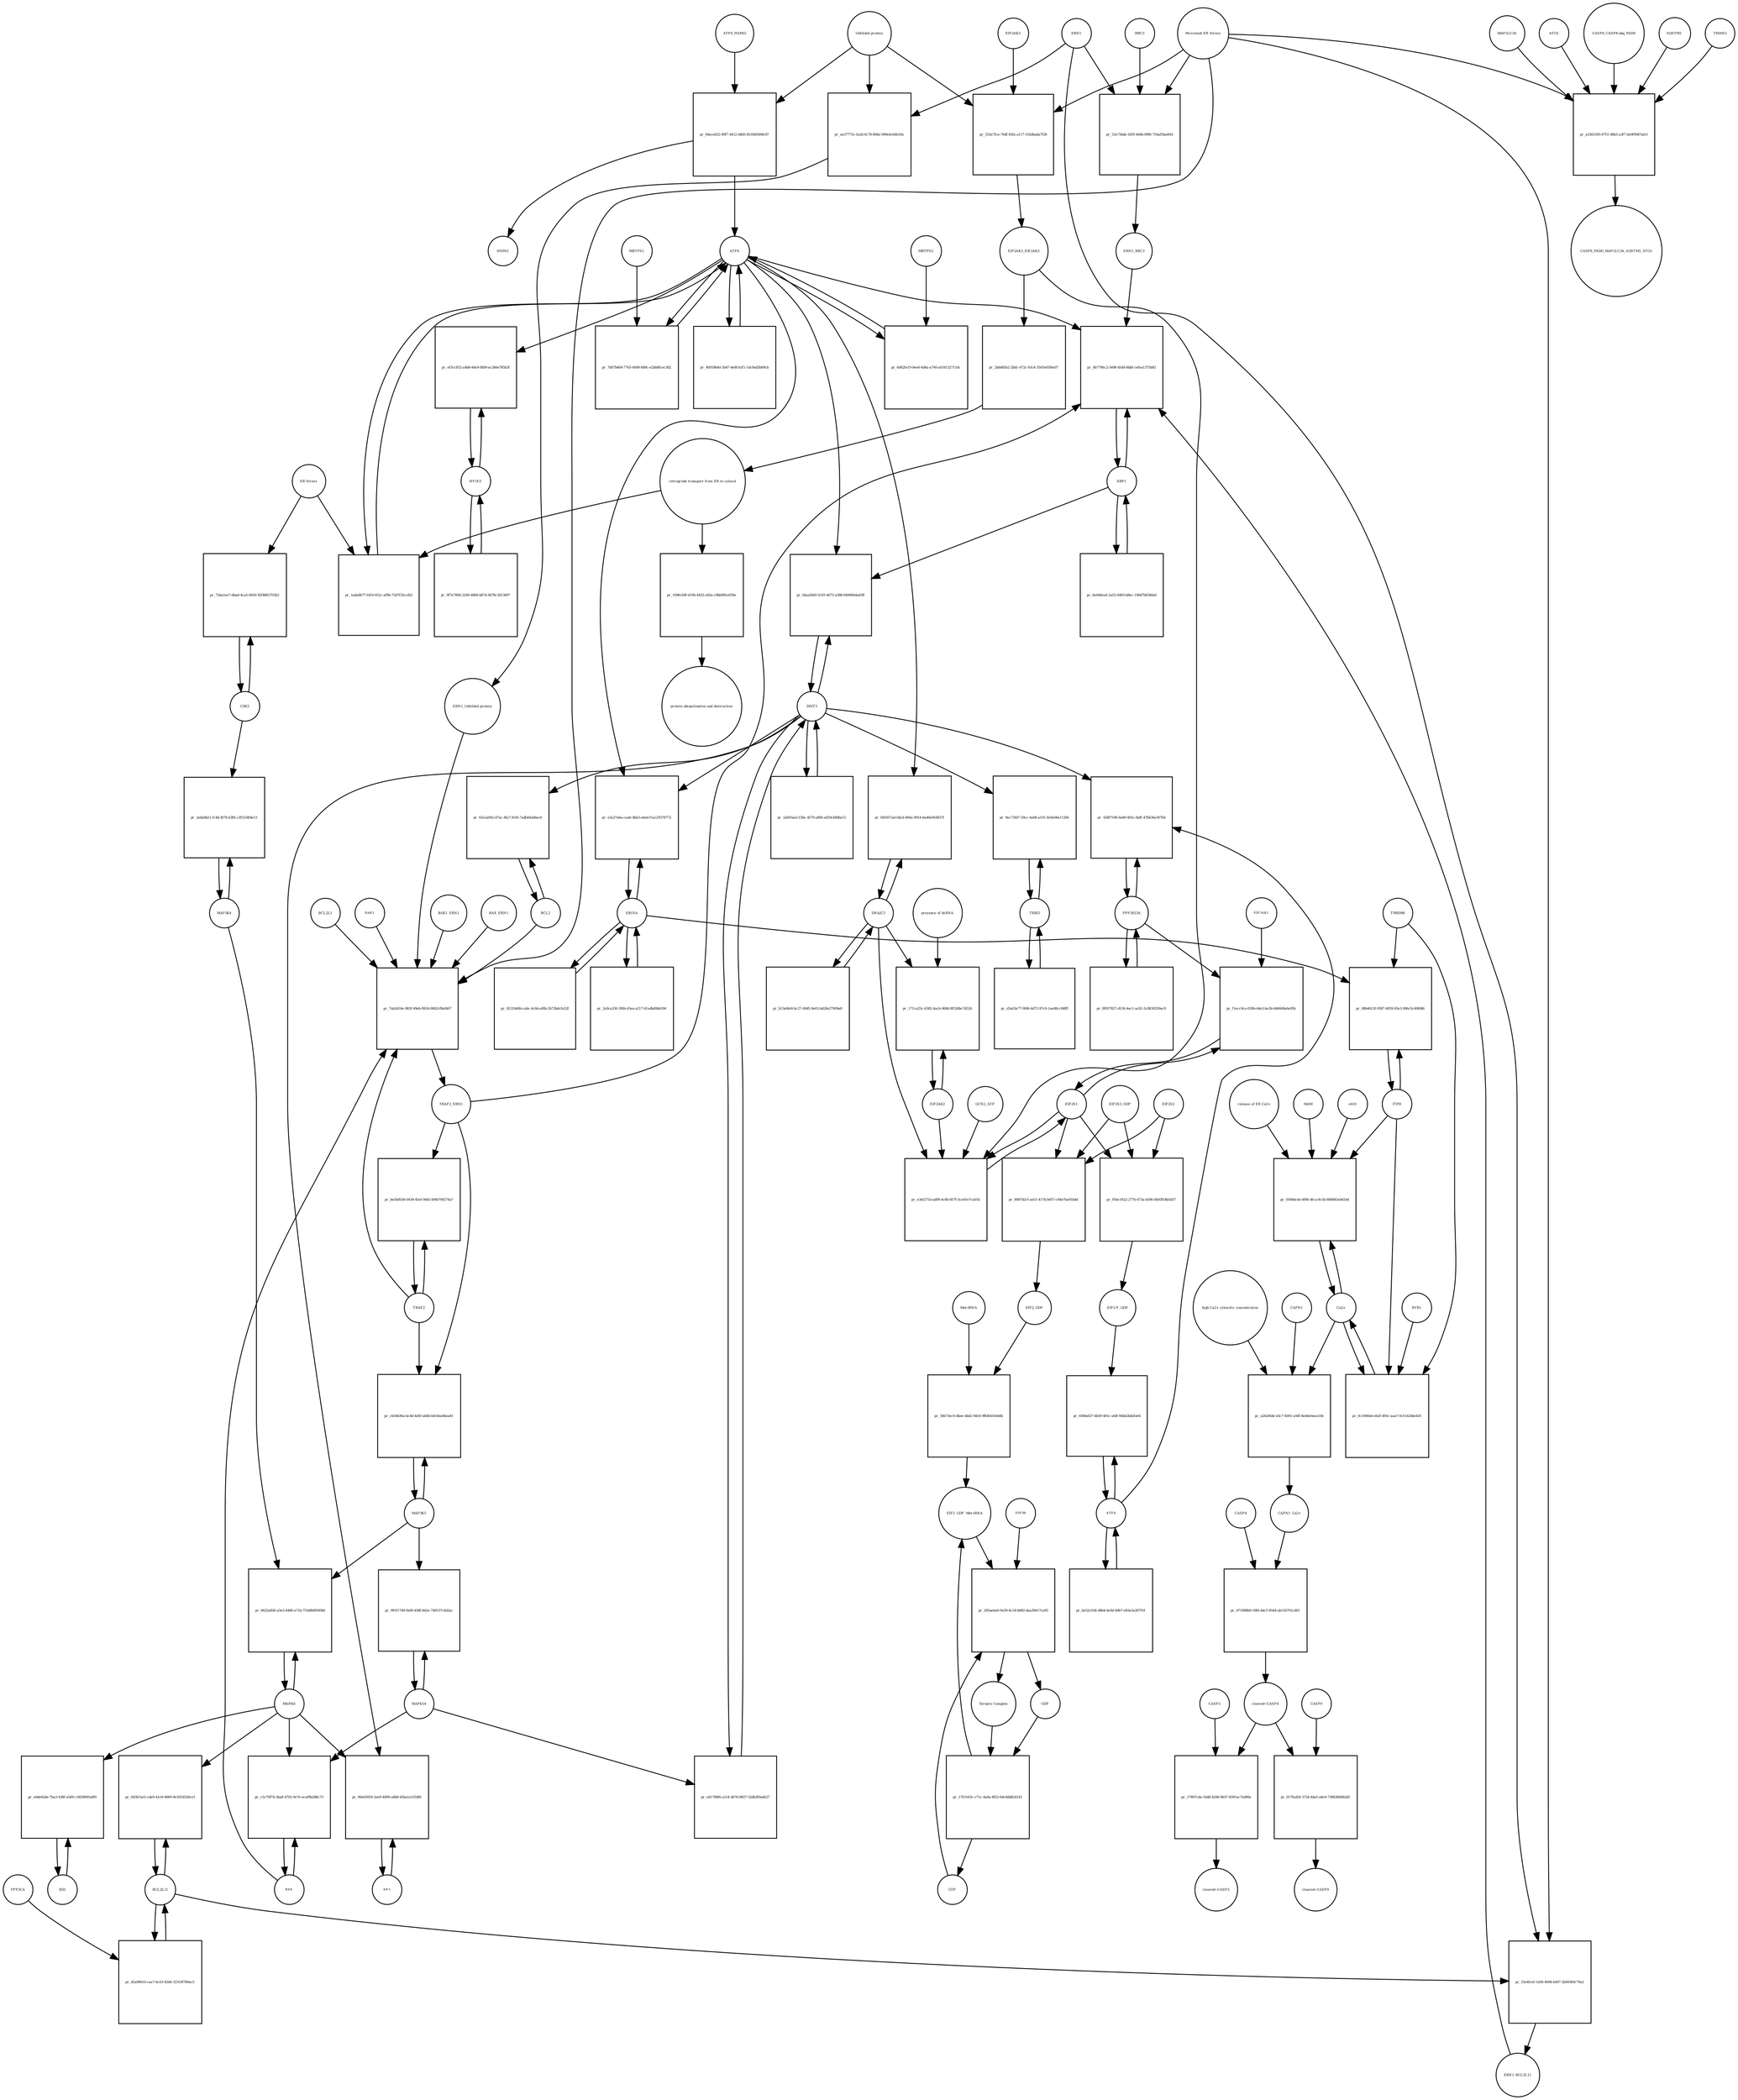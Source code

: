 strict digraph  {
ATF6_HSPA5 [annotation="", bipartite=0, cls=complex, fontsize=4, label=ATF6_HSPA5, shape=circle];
"pr_04ece822-89f7-4412-b8d5-8518d5698c87" [annotation="", bipartite=1, cls=process, fontsize=4, label="pr_04ece822-89f7-4412-b8d5-8518d5698c87", shape=square];
ATF6 [annotation="urn_miriam_hgnc.symbol_ATF6", bipartite=0, cls=macromolecule, fontsize=4, label=ATF6, shape=circle];
HSPA5 [annotation="urn_miriam_hgnc.symbol_HSPA5", bipartite=0, cls=macromolecule, fontsize=4, label=HSPA5, shape=circle];
"Unfolded protein" [annotation="", bipartite=0, cls=macromolecule, fontsize=4, label="Unfolded protein", shape=circle];
ERN1 [annotation="urn_miriam_hgnc.symbol_ERN1", bipartite=0, cls=macromolecule, fontsize=4, label=ERN1, shape=circle];
"pr_ae37775c-fa2d-4c78-808e-909e4cb4b19a" [annotation="", bipartite=1, cls=process, fontsize=4, label="pr_ae37775c-fa2d-4c78-808e-909e4cb4b19a", shape=square];
"ERN1_Unfolded protein" [annotation="", bipartite=0, cls=complex, fontsize=4, label="ERN1_Unfolded protein", shape=circle];
EIF2AK3_EIF2AK3 [annotation="", bipartite=0, cls=complex, fontsize=4, label=EIF2AK3_EIF2AK3, shape=circle];
"pr_2bdd65b2-2bb1-472c-93c4-3505e93f4e07" [annotation="", bipartite=1, cls=process, fontsize=4, label="pr_2bdd65b2-2bb1-472c-93c4-3505e93f4e07", shape=square];
"retrograde transport from ER to cytosol" [annotation="urn_miriam_obo.go_GO%3A0030970", bipartite=0, cls=phenotype, fontsize=4, label="retrograde transport from ER to cytosol", shape=circle];
"pr_1096c60f-d10b-4432-a92e-c9bb981e059e" [annotation="", bipartite=1, cls=process, fontsize=4, label="pr_1096c60f-d10b-4432-a92e-c9bb981e059e", shape=square];
"protein ubiquitination and destruction" [annotation="", bipartite=0, cls=phenotype, fontsize=4, label="protein ubiquitination and destruction", shape=circle];
"pr_7da5d16e-983f-49eb-9924-0062cf8af467" [annotation="", bipartite=1, cls=process, fontsize=4, label="pr_7da5d16e-983f-49eb-9924-0062cf8af467", shape=square];
TRAF2_ERN1 [annotation="", bipartite=0, cls=complex, fontsize=4, label=TRAF2_ERN1, shape=circle];
BAK1_ERN1 [annotation="", bipartite=0, cls=complex, fontsize=4, label=BAK1_ERN1, shape=circle];
BAX_ERN1 [annotation="", bipartite=0, cls=complex, fontsize=4, label=BAX_ERN1, shape=circle];
BCL2 [annotation="urn_miriam_hgnc.symbol_BCL2", bipartite=0, cls="nucleic acid feature", fontsize=4, label=BCL2, shape=circle];
BCL2L1 [annotation="urn_miriam_hgnc.symbol_BCL2L1", bipartite=0, cls=macromolecule, fontsize=4, label=BCL2L1, shape=circle];
"Persistant ER Stress" [annotation="urn_miriam_obo.go_GO%3A0034976", bipartite=0, cls=phenotype, fontsize=4, label="Persistant ER Stress", shape=circle];
BAX [annotation="urn_miriam_hgnc.symbol_BAX", bipartite=0, cls=macromolecule, fontsize=4, label=BAX, shape=circle];
BAK1 [annotation="urn_miriam_hgnc.symbol_BAK1", bipartite=0, cls=macromolecule, fontsize=4, label=BAK1, shape=circle];
TRAF2 [annotation="urn_miriam_hgnc.symbol_TRAF2", bipartite=0, cls=macromolecule, fontsize=4, label=TRAF2, shape=circle];
XBP1 [annotation="urn_miriam_hgnc.symbol_XBP1", bipartite=0, cls=macromolecule, fontsize=4, label=XBP1, shape=circle];
"pr_6b7706c2-5498-45d4-8bbf-cefea1375b83" [annotation="", bipartite=1, cls=process, fontsize=4, label="pr_6b7706c2-5498-45d4-8bbf-cefea1375b83", shape=square];
ERN1_BBC3 [annotation="", bipartite=0, cls=complex, fontsize=4, label=ERN1_BBC3, shape=circle];
ERN1_BCL2L11 [annotation="", bipartite=0, cls=complex, fontsize=4, label=ERN1_BCL2L11, shape=circle];
"pr_6e646ea6-2a55-4483-b8ec-196d7b8346a6" [annotation="", bipartite=1, cls=process, fontsize=4, label="pr_6e646ea6-2a55-4483-b8ec-196d7b8346a6", shape=square];
"pr_be5b9558-0439-45ef-9d42-bf6b700274a7" [annotation="", bipartite=1, cls=process, fontsize=4, label="pr_be5b9558-0439-45ef-9d42-bf6b700274a7", shape=square];
MAPK8 [annotation="urn_miriam_hgnc.symbol_MAPK8", bipartite=0, cls=macromolecule, fontsize=4, label=MAPK8, shape=circle];
"pr_6622a826-a3e3-4480-a71b-753d8d95008d" [annotation="", bipartite=1, cls=process, fontsize=4, label="pr_6622a826-a3e3-4480-a71b-753d8d95008d", shape=square];
MAP3K4 [annotation="urn_miriam_hgnc.symbol_MAP3K4", bipartite=0, cls=macromolecule, fontsize=4, label=MAP3K4, shape=circle];
MAP3K5 [annotation="urn_miriam_hgnc.symbol_MAP3K5", bipartite=0, cls=macromolecule, fontsize=4, label=MAP3K5, shape=circle];
MAPK14 [annotation="urn_miriam_hgnc.symbol_MAPK14", bipartite=0, cls=macromolecule, fontsize=4, label=MAPK14, shape=circle];
"pr_991f1749-0ef8-458f-842e-740537c4d2ac" [annotation="", bipartite=1, cls=process, fontsize=4, label="pr_991f1749-0ef8-458f-842e-740537c4d2ac", shape=square];
DDIT3 [annotation="urn_miriam_hgnc.symbol_DDIT3", bipartite=0, cls=macromolecule, fontsize=4, label=DDIT3, shape=circle];
"pr_e61786f6-a214-4076-8827-52db3f0a4027" [annotation="", bipartite=1, cls=process, fontsize=4, label="pr_e61786f6-a214-4076-8827-52db3f0a4027", shape=square];
"pr_62e2a942-d7ac-4fa7-9cf6-7adb44a0bec6" [annotation="", bipartite=1, cls=process, fontsize=4, label="pr_62e2a942-d7ac-4fa7-9cf6-7adb44a0bec6", shape=square];
"pr_1ada6b77-fd10-452c-af9b-72d7f33ccfb2" [annotation="", bipartite=1, cls=process, fontsize=4, label="pr_1ada6b77-fd10-452c-af9b-72d7f33ccfb2", shape=square];
"ER Stress" [annotation="urn_miriam_obo.go_GO%3A0034976", bipartite=0, cls=phenotype, fontsize=4, label="ER Stress", shape=circle];
"pr_7d07b404-7763-4099-889c-e2bb8fcec382" [annotation="", bipartite=1, cls=process, fontsize=4, label="pr_7d07b404-7763-4099-889c-e2bb8fcec382", shape=square];
MBTPS1 [annotation="urn_miriam_hgnc.symbol_MBTPS1", bipartite=0, cls=macromolecule, fontsize=4, label=MBTPS1, shape=circle];
"pr_6d62fe19-9ee6-4d4a-a740-a016132711dc" [annotation="", bipartite=1, cls=process, fontsize=4, label="pr_6d62fe19-9ee6-4d4a-a740-a016132711dc", shape=square];
MBTPS2 [annotation="urn_miriam_hgnc.symbol_MBTPS2", bipartite=0, cls=macromolecule, fontsize=4, label=MBTPS2, shape=circle];
"pr_40059b4d-3b47-4e8f-b1f1-1dc9ad5b89cb" [annotation="", bipartite=1, cls=process, fontsize=4, label="pr_40059b4d-3b47-4e8f-b1f1-1dc9ad5b89cb", shape=square];
"pr_2a693aa5-f3bc-4579-af68-a459c680be15" [annotation="", bipartite=1, cls=process, fontsize=4, label="pr_2a693aa5-f3bc-4579-af68-a459c680be15", shape=square];
"pr_fdaa5b60-5c65-4072-a588-049690dad3ff" [annotation="", bipartite=1, cls=process, fontsize=4, label="pr_fdaa5b60-5c65-4072-a588-049690dad3ff", shape=square];
EIF2S1 [annotation="urn_miriam_hgnc.symbol_EIF2S1", bipartite=0, cls=macromolecule, fontsize=4, label=EIF2S1, shape=circle];
"pr_e3ef271b-ad99-4c8b-857f-5ce91e7ca01b" [annotation="", bipartite=1, cls=process, fontsize=4, label="pr_e3ef271b-ad99-4c8b-857f-5ce91e7ca01b", shape=square];
GCN2_ATP [annotation="", bipartite=0, cls=complex, fontsize=4, label=GCN2_ATP, shape=circle];
EIF2AK2 [annotation="urn_miriam_hgnc.symbol_EIF2AK2", bipartite=0, cls=macromolecule, fontsize=4, label=EIF2AK2, shape=circle];
DNAJC3 [annotation="urn_miriam_hgnc.symbol_DNAJC3", bipartite=0, cls=macromolecule, fontsize=4, label=DNAJC3, shape=circle];
EIF2S2 [annotation="urn_miriam_hgnc.symbol_EIF2S2", bipartite=0, cls=macromolecule, fontsize=4, label=EIF2S2, shape=circle];
"pr_8087d2cf-ae51-417b-b057-c84e7ba91bdd" [annotation="", bipartite=1, cls=process, fontsize=4, label="pr_8087d2cf-ae51-417b-b057-c84e7ba91bdd", shape=square];
EIF2S3_GDP [annotation="", bipartite=0, cls=complex, fontsize=4, label=EIF2S3_GDP, shape=circle];
EIF2_GDP [annotation="", bipartite=0, cls=complex, fontsize=4, label=EIF2_GDP, shape=circle];
"EIF2_GDP_Met-tRNA" [annotation="", bipartite=0, cls=complex, fontsize=4, label="EIF2_GDP_Met-tRNA", shape=circle];
"pr_205aeba9-9a39-4c18-8d92-daa39417ca95" [annotation="", bipartite=1, cls=process, fontsize=4, label="pr_205aeba9-9a39-4c18-8d92-daa39417ca95", shape=square];
"Ternary Complex" [annotation="", bipartite=0, cls=complex, fontsize=4, label="Ternary Complex", shape=circle];
EIF2B [annotation="", bipartite=0, cls=complex, fontsize=4, label=EIF2B, shape=circle];
GTP [annotation="urn_miriam_obo.chebi_CHEBI%3A57600", bipartite=0, cls="simple chemical", fontsize=4, label=GTP, shape=circle];
GDP [annotation="urn_miriam_obo.chebi_CHEBI%3A65180", bipartite=0, cls="simple chemical", fontsize=4, label=GDP, shape=circle];
"pr_17b7e63c-c71c-4a0a-8f22-64c8dd824143" [annotation="", bipartite=1, cls=process, fontsize=4, label="pr_17b7e63c-c71c-4a0a-8f22-64c8dd824143", shape=square];
ATF4 [annotation="urn_miriam_hgnc.symbol_ATF4", bipartite=0, cls=macromolecule, fontsize=4, label=ATF4, shape=circle];
"pr_656bef27-4b59-401c-afdf-94b42bd2fa64" [annotation="", bipartite=1, cls=process, fontsize=4, label="pr_656bef27-4b59-401c-afdf-94b42bd2fa64", shape=square];
"EIF2-P_GDP" [annotation="", bipartite=0, cls=complex, fontsize=4, label="EIF2-P_GDP", shape=circle];
"pr_be52c034-48b4-4e5d-b9b7-e83a3a28791f" [annotation="", bipartite=1, cls=process, fontsize=4, label="pr_be52c034-48b4-4e5d-b9b7-e83a3a28791f", shape=square];
PPP1R15A [annotation="urn_miriam_hgnc.symbol_PPP1R15A", bipartite=0, cls=macromolecule, fontsize=4, label=PPP1R15A, shape=circle];
"pr_438f7596-6ed9-405c-8aff-47b636e3676d" [annotation="", bipartite=1, cls=process, fontsize=4, label="pr_438f7596-6ed9-405c-8aff-47b636e3676d", shape=square];
"pr_8f057827-d156-4ec1-ac81-5c8830539ac9" [annotation="", bipartite=1, cls=process, fontsize=4, label="pr_8f057827-d156-4ec1-ac81-5c8830539ac9", shape=square];
"pr_cb56436a-bc4d-4d5f-ab6b-bd14ea0bea81" [annotation="", bipartite=1, cls=process, fontsize=4, label="pr_cb56436a-bc4d-4d5f-ab6b-bd14ea0bea81", shape=square];
ERO1A [annotation="urn_miriam_hgnc.symbol_ERO1A", bipartite=0, cls=macromolecule, fontsize=4, label=ERO1A, shape=circle];
"pr_e3a37a6a-caa6-4bb3-a4ed-f1ac29378772" [annotation="", bipartite=1, cls=process, fontsize=4, label="pr_e3a37a6a-caa6-4bb3-a4ed-f1ac29378772", shape=square];
"pr_2a9ca330-3f6b-43ea-a217-41adbd9bb594" [annotation="", bipartite=1, cls=process, fontsize=4, label="pr_2a9ca330-3f6b-43ea-a217-41adbd9bb594", shape=square];
"pr_f1ecc9ca-030b-44e3-be3b-b84668a6e95b" [annotation="", bipartite=1, cls=process, fontsize=4, label="pr_f1ecc9ca-030b-44e3-be3b-b84668a6e95b", shape=square];
EIF2AK1 [annotation="urn_miriam_hgnc.symbol_EIF2AK1", bipartite=0, cls=macromolecule, fontsize=4, label=EIF2AK1, shape=circle];
"pr_c5c70f74-3ba8-4702-9e7e-ecaf9b288c73" [annotation="", bipartite=1, cls=process, fontsize=4, label="pr_c5c70f74-3ba8-4702-9e7e-ecaf9b288c73", shape=square];
"Ca2+" [annotation="urn_miriam_obo.chebi_CHEBI%3A29108", bipartite=0, cls="simple chemical", fontsize=4, label="Ca2+", shape=circle];
"pr_0506dcde-8f86-4fca-8c5b-880845eb41bd" [annotation="", bipartite=1, cls=process, fontsize=4, label="pr_0506dcde-8f86-4fca-8c5b-880845eb41bd", shape=square];
"release of ER Ca2+" [annotation="urn_miriam_obo.go_GO%3A0032471", bipartite=0, cls=phenotype, fontsize=4, label="release of ER Ca2+", shape=circle];
ITPR [annotation="urn_miriam_hgnc.symbol_ITPR1|urn_miriam_hgnc.symbol_ITPR2|urn_miriam_hgnc.symbol_ITPR3", bipartite=0, cls=macromolecule, fontsize=4, label=ITPR, shape=circle];
MAM [annotation="urn_miriam_obo.go_GO%3A0044233", bipartite=0, cls=phenotype, fontsize=4, label=MAM, shape=circle];
s619 [annotation="", bipartite=0, cls=complex, fontsize=4, label=s619, shape=circle];
"pr_2eda8b21-fc4d-4f78-b3f8-c3f5334f4e13" [annotation="", bipartite=1, cls=process, fontsize=4, label="pr_2eda8b21-fc4d-4f78-b3f8-c3f5334f4e13", shape=square];
CDK5 [annotation="urn_miriam_hgnc.symbol_CDK5", bipartite=0, cls=macromolecule, fontsize=4, label=CDK5, shape=circle];
"pr_72ba1ee7-dbad-4ca5-8459-92f4865703b2" [annotation="", bipartite=1, cls="uncertain process", fontsize=4, label="pr_72ba1ee7-dbad-4ca5-8459-92f4865703b2", shape=square];
"pr_0c1066eb-eb2f-493c-aaa7-0c51424be435" [annotation="", bipartite=1, cls=process, fontsize=4, label="pr_0c1066eb-eb2f-493c-aaa7-0c51424be435", shape=square];
TMBIM6 [annotation="urn_miriam_hgnc.symbol_TMBIM6", bipartite=0, cls=macromolecule, fontsize=4, label=TMBIM6, shape=circle];
RYR1 [annotation="urn_miriam_hgnc.symbol_RYR1", bipartite=0, cls=macromolecule, fontsize=4, label=RYR1, shape=circle];
EIF2AK3 [annotation="urn_miriam_hgnc.symbol_EIF2AK3", bipartite=0, cls=macromolecule, fontsize=4, label=EIF2AK3, shape=circle];
"pr_552e7fce-76df-45fa-a117-102dbada7f38" [annotation="", bipartite=1, cls=process, fontsize=4, label="pr_552e7fce-76df-45fa-a117-102dbada7f38", shape=square];
"pr_8231b66b-cabc-4cbb-af6b-2b72bdcfa32f" [annotation="", bipartite=1, cls=process, fontsize=4, label="pr_8231b66b-cabc-4cbb-af6b-2b72bdcfa32f", shape=square];
"CASP8_CASP8-ubq_FADD" [annotation="", bipartite=0, cls=complex, fontsize=4, label="CASP8_CASP8-ubq_FADD", shape=circle];
"pr_a3365395-8751-48b5-a3f7-de9f99d7afe5" [annotation="", bipartite=1, cls=process, fontsize=4, label="pr_a3365395-8751-48b5-a3f7-de9f99d7afe5", shape=square];
"SQSTM1 " [annotation="urn_miriam_hgnc.symbol_SQSTM1", bipartite=0, cls=macromolecule, fontsize=4, label="SQSTM1 ", shape=circle];
CASP8_FADD_MAP1LC3A_SQSTM1_ATG5 [annotation="", bipartite=0, cls=complex, fontsize=4, label=CASP8_FADD_MAP1LC3A_SQSTM1_ATG5, shape=circle];
TRIM13 [annotation="urn_miriam_hgnc.symbol_TRIM13", bipartite=0, cls=macromolecule, fontsize=4, label=TRIM13, shape=circle];
MAP1LC3A [annotation="urn_miriam_hgnc.symbol_MAP1LC3A", bipartite=0, cls=macromolecule, fontsize=4, label=MAP1LC3A, shape=circle];
ATG5 [annotation="urn_miriam_hgnc.symbol_ATG5", bipartite=0, cls=macromolecule, fontsize=4, label=ATG5, shape=circle];
"AP-1" [annotation="urn_miriam_hgnc.symbol_FOS|urn_miriam_hgnc.symbol_FOSB|urn_miriam_hgnc.symbol_FOSL1|urn_miriam_hgnc.symbol_FOSL2|urn_miriam_hgnc.symbol_JUN|urn_miriam_hgnc.symbol_JUNB|urn_miriam_hgnc.symbol_JUND", bipartite=0, cls=macromolecule, fontsize=4, label="AP-1", shape=circle];
"pr_96e63059-2ee9-4899-a6b8-45ba1a1554f6" [annotation="", bipartite=1, cls=process, fontsize=4, label="pr_96e63059-2ee9-4899-a6b8-45ba1a1554f6", shape=square];
"pr_171ca25c-6382-4acb-968d-8f32dbc7d526" [annotation="", bipartite=1, cls=process, fontsize=4, label="pr_171ca25c-6382-4acb-968d-8f32dbc7d526", shape=square];
"presence of dsRNA" [annotation="urn_miriam_obo.go_GO%3A0071359", bipartite=0, cls=phenotype, fontsize=4, label="presence of dsRNA", shape=circle];
"Met-tRNA" [annotation="urn_miriam_hgnc_HGNC%3A34779", bipartite=0, cls="nucleic acid feature", fontsize=4, label="Met-tRNA", shape=circle];
"pr_50b73ec0-dbee-4bd2-9dc6-9ffd0410eb6b" [annotation="", bipartite=1, cls=process, fontsize=4, label="pr_50b73ec0-dbee-4bd2-9dc6-9ffd0410eb6b", shape=square];
"pr_95bc1822-277b-473a-b596-0b93f54b5d37" [annotation="", bipartite=1, cls=process, fontsize=4, label="pr_95bc1822-277b-473a-b596-0b93f54b5d37", shape=square];
BCL2L11 [annotation="urn_miriam_hgnc.symbol_BCL2L11", bipartite=0, cls=macromolecule, fontsize=4, label=BCL2L11, shape=circle];
"pr_0d3b7ae5-cde9-41e9-9669-9e391d529ce1" [annotation="", bipartite=1, cls=process, fontsize=4, label="pr_0d3b7ae5-cde9-41e9-9669-9e391d529ce1", shape=square];
BID [annotation="urn_miriam_hgnc.symbol_BID", bipartite=0, cls=macromolecule, fontsize=4, label=BID, shape=circle];
"pr_e0de62de-7ba3-438f-a569-c3659095a0f9" [annotation="", bipartite=1, cls=process, fontsize=4, label="pr_e0de62de-7ba3-438f-a569-c3659095a0f9", shape=square];
"pr_55e4fcef-1d30-4098-b497-2b09369c79a2" [annotation="", bipartite=1, cls=process, fontsize=4, label="pr_55e4fcef-1d30-4098-b497-2b09369c79a2", shape=square];
"pr_52e75bde-92f9-444b-89f6-754af5ba4f41" [annotation="", bipartite=1, cls=process, fontsize=4, label="pr_52e75bde-92f9-444b-89f6-754af5ba4f41", shape=square];
BBC3 [annotation="urn_miriam_hgnc.symbol_BBC3", bipartite=0, cls=macromolecule, fontsize=4, label=BBC3, shape=circle];
"pr_d5a99610-cae7-4c03-82d4-32319f789ac5" [annotation="", bipartite=1, cls=process, fontsize=4, label="pr_d5a99610-cae7-4c03-82d4-32319f789ac5", shape=square];
PPP2CA [annotation="urn_miriam_hgnc.symbol_PPP2CA", bipartite=0, cls=macromolecule, fontsize=4, label=PPP2CA, shape=circle];
TRIB3 [annotation="urn_miriam_hgnc.symbol_TRIB3", bipartite=0, cls=macromolecule, fontsize=4, label=TRIB3, shape=circle];
"pr_9ec72fd7-39cc-4a08-a191-8c8e06e11204" [annotation="", bipartite=1, cls=process, fontsize=4, label="pr_9ec72fd7-39cc-4a08-a191-8c8e06e11204", shape=square];
"pr_d3a03e77-9f46-4d72-97c9-1ae08cc84fff" [annotation="", bipartite=1, cls=process, fontsize=4, label="pr_d3a03e77-9f46-4d72-97c9-1ae08cc84fff", shape=square];
"pr_9d5057ad-0dcd-460a-9914-bed0e063837f" [annotation="", bipartite=1, cls=process, fontsize=4, label="pr_9d5057ad-0dcd-460a-9914-bed0e063837f", shape=square];
"pr_b13ebfe8-bc27-49d5-9e03-bd28e27909a8" [annotation="", bipartite=1, cls=process, fontsize=4, label="pr_b13ebfe8-bc27-49d5-9e03-bd28e27909a8", shape=square];
"pr_88b4613f-9587-4839-92e3-986c5c49fd86" [annotation="", bipartite=1, cls=process, fontsize=4, label="pr_88b4613f-9587-4839-92e3-986c5c49fd86", shape=square];
CASP4 [annotation="urn_miriam_hgnc.symbol_CASP4", bipartite=0, cls=macromolecule, fontsize=4, label=CASP4, shape=circle];
"pr_671898b9-18f6-4dc5-8544-ab11b701cd61" [annotation="", bipartite=1, cls=process, fontsize=4, label="pr_671898b9-18f6-4dc5-8544-ab11b701cd61", shape=square];
"cleaved~CASP4" [annotation="urn_miriam_hgnc.symbol_CASP4", bipartite=0, cls=macromolecule, fontsize=4, label="cleaved~CASP4", shape=circle];
"CAPN1_Ca2+" [annotation="", bipartite=0, cls=complex, fontsize=4, label="CAPN1_Ca2+", shape=circle];
CASP3 [annotation="urn_miriam_hgnc.symbol_CASP3", bipartite=0, cls=macromolecule, fontsize=4, label=CASP3, shape=circle];
"pr_17897cda-1b48-429d-9b37-8391ac7ed90e" [annotation="", bipartite=1, cls=process, fontsize=4, label="pr_17897cda-1b48-429d-9b37-8391ac7ed90e", shape=square];
"cleaved~CASP3" [annotation="urn_miriam_hgnc.symbol_CASP3", bipartite=0, cls=macromolecule, fontsize=4, label="cleaved~CASP3", shape=circle];
CASP9 [annotation="urn_miriam_hgnc.symbol_CSAP9", bipartite=0, cls=macromolecule, fontsize=4, label=CASP9, shape=circle];
"pr_017fad24-3724-44a5-a8c6-73683b0682d5" [annotation="", bipartite=1, cls=process, fontsize=4, label="pr_017fad24-3724-44a5-a8c6-73683b0682d5", shape=square];
"cleaved~CASP9" [annotation="urn_miriam_hgnc.symbol_CASP9", bipartite=0, cls=macromolecule, fontsize=4, label="cleaved~CASP9", shape=circle];
CAPN1 [annotation="urn_miriam_hgnc.symbol_CAPN1", bipartite=0, cls=macromolecule, fontsize=4, label=CAPN1, shape=circle];
"pr_a262f4de-43c7-4001-a56f-8ed4e0aea164" [annotation="", bipartite=1, cls=process, fontsize=4, label="pr_a262f4de-43c7-4001-a56f-8ed4e0aea164", shape=square];
"high Ca2+ cytosolic concentration" [annotation="urn_miriam_obo.go_GO%3A1902656", bipartite=0, cls=phenotype, fontsize=4, label="high Ca2+ cytosolic concentration", shape=circle];
HYOU1 [annotation="urn_miriam_hgnc.symbol_HYOU1", bipartite=0, cls=macromolecule, fontsize=4, label=HYOU1, shape=circle];
"pr_ef3cc852-a4b8-44e9-8fd9-ac266e785b3f" [annotation="", bipartite=1, cls=process, fontsize=4, label="pr_ef3cc852-a4b8-44e9-8fd9-ac266e785b3f", shape=square];
"pr_9f7e789d-2249-4884-b87d-9478c3d13697" [annotation="", bipartite=1, cls=process, fontsize=4, label="pr_9f7e789d-2249-4884-b87d-9478c3d13697", shape=square];
ATF6_HSPA5 -> "pr_04ece822-89f7-4412-b8d5-8518d5698c87"  [annotation="", interaction_type=consumption];
"pr_04ece822-89f7-4412-b8d5-8518d5698c87" -> ATF6  [annotation="", interaction_type=production];
"pr_04ece822-89f7-4412-b8d5-8518d5698c87" -> HSPA5  [annotation="", interaction_type=production];
ATF6 -> "pr_6b7706c2-5498-45d4-8bbf-cefea1375b83"  [annotation="urn_miriam_pubmed_26587781|urn_miriam_pubmed_23430059", interaction_type=catalysis];
ATF6 -> "pr_1ada6b77-fd10-452c-af9b-72d7f33ccfb2"  [annotation="", interaction_type=consumption];
ATF6 -> "pr_7d07b404-7763-4099-889c-e2bb8fcec382"  [annotation="", interaction_type=consumption];
ATF6 -> "pr_6d62fe19-9ee6-4d4a-a740-a016132711dc"  [annotation="", interaction_type=consumption];
ATF6 -> "pr_40059b4d-3b47-4e8f-b1f1-1dc9ad5b89cb"  [annotation="", interaction_type=consumption];
ATF6 -> "pr_fdaa5b60-5c65-4072-a588-049690dad3ff"  [annotation="urn_miriam_pubmed_26587781|urn_miriam_pubmed_17991856|urn_miriam_pubmed_22802018", interaction_type=catalysis];
ATF6 -> "pr_e3a37a6a-caa6-4bb3-a4ed-f1ac29378772"  [annotation="urn_miriam_pubmed_23850759|urn_miriam_pubmed_25387528|urn_miriam_taxonomy_10090", interaction_type=catalysis];
ATF6 -> "pr_9d5057ad-0dcd-460a-9914-bed0e063837f"  [annotation="urn_miriam_pubmed_12601012|urn_miriam_pubmed_18360008|urn_miriam_taxonomy_10090", interaction_type=catalysis];
ATF6 -> "pr_ef3cc852-a4b8-44e9-8fd9-ac266e785b3f"  [annotation="urn_miriam_pubmed_18360008|urn_miriam_taxonomy_10090", interaction_type=catalysis];
"Unfolded protein" -> "pr_04ece822-89f7-4412-b8d5-8518d5698c87"  [annotation="urn_miriam_pubmed_17090218|urn_miriam_pubmed_23850759", interaction_type=catalysis];
"Unfolded protein" -> "pr_ae37775c-fa2d-4c78-808e-909e4cb4b19a"  [annotation="", interaction_type=consumption];
"Unfolded protein" -> "pr_552e7fce-76df-45fa-a117-102dbada7f38"  [annotation=urn_miriam_pubmed_17991856, interaction_type=catalysis];
ERN1 -> "pr_ae37775c-fa2d-4c78-808e-909e4cb4b19a"  [annotation="", interaction_type=consumption];
ERN1 -> "pr_55e4fcef-1d30-4098-b497-2b09369c79a2"  [annotation="", interaction_type=consumption];
ERN1 -> "pr_52e75bde-92f9-444b-89f6-754af5ba4f41"  [annotation="", interaction_type=consumption];
"pr_ae37775c-fa2d-4c78-808e-909e4cb4b19a" -> "ERN1_Unfolded protein"  [annotation="", interaction_type=production];
"ERN1_Unfolded protein" -> "pr_7da5d16e-983f-49eb-9924-0062cf8af467"  [annotation="", interaction_type=consumption];
EIF2AK3_EIF2AK3 -> "pr_2bdd65b2-2bb1-472c-93c4-3505e93f4e07"  [annotation="", interaction_type=consumption];
EIF2AK3_EIF2AK3 -> "pr_e3ef271b-ad99-4c8b-857f-5ce91e7ca01b"  [annotation="urn_miriam_pubmed_12667446|urn_miriam_pubmed_12601012|urn_miriam_pubmed_23850759|urn_miriam_pubmed_18360008|urn_miriam_pubmed_26587781|urn_miriam_taxonomy_10090", interaction_type=catalysis];
"pr_2bdd65b2-2bb1-472c-93c4-3505e93f4e07" -> "retrograde transport from ER to cytosol"  [annotation="", interaction_type=production];
"retrograde transport from ER to cytosol" -> "pr_1096c60f-d10b-4432-a92e-c9bb981e059e"  [annotation="", interaction_type=consumption];
"retrograde transport from ER to cytosol" -> "pr_1ada6b77-fd10-452c-af9b-72d7f33ccfb2"  [annotation="urn_miriam_pubmed_18360008|urn_miriam_pubmed_17991856|urn_miriam_pubmed_26587781|urn_miriam_taxonomy_10090", interaction_type=inhibition];
"pr_1096c60f-d10b-4432-a92e-c9bb981e059e" -> "protein ubiquitination and destruction"  [annotation="", interaction_type=production];
"pr_7da5d16e-983f-49eb-9924-0062cf8af467" -> TRAF2_ERN1  [annotation="", interaction_type=production];
TRAF2_ERN1 -> "pr_6b7706c2-5498-45d4-8bbf-cefea1375b83"  [annotation="urn_miriam_pubmed_26587781|urn_miriam_pubmed_23430059", interaction_type=catalysis];
TRAF2_ERN1 -> "pr_be5b9558-0439-45ef-9d42-bf6b700274a7"  [annotation=urn_miriam_pubmed_23850759, interaction_type=catalysis];
TRAF2_ERN1 -> "pr_cb56436a-bc4d-4d5f-ab6b-bd14ea0bea81"  [annotation=urn_miriam_pubmed_23850759, interaction_type=catalysis];
BAK1_ERN1 -> "pr_7da5d16e-983f-49eb-9924-0062cf8af467"  [annotation="urn_miriam_pubmed_23850759|urn_miriam_pubmed_23430059|urn_miriam_pubmed_26587781|urn_miriam_pubmed_30773986|urn_miriam_taxonomy_10090", interaction_type=catalysis];
BAX_ERN1 -> "pr_7da5d16e-983f-49eb-9924-0062cf8af467"  [annotation="urn_miriam_pubmed_23850759|urn_miriam_pubmed_23430059|urn_miriam_pubmed_26587781|urn_miriam_pubmed_30773986|urn_miriam_taxonomy_10090", interaction_type=catalysis];
BCL2 -> "pr_7da5d16e-983f-49eb-9924-0062cf8af467"  [annotation="urn_miriam_pubmed_23850759|urn_miriam_pubmed_23430059|urn_miriam_pubmed_26587781|urn_miriam_pubmed_30773986|urn_miriam_taxonomy_10090", interaction_type=inhibition];
BCL2 -> "pr_62e2a942-d7ac-4fa7-9cf6-7adb44a0bec6"  [annotation="", interaction_type=consumption];
BCL2L1 -> "pr_7da5d16e-983f-49eb-9924-0062cf8af467"  [annotation="urn_miriam_pubmed_23850759|urn_miriam_pubmed_23430059|urn_miriam_pubmed_26587781|urn_miriam_pubmed_30773986|urn_miriam_taxonomy_10090", interaction_type=inhibition];
"Persistant ER Stress" -> "pr_7da5d16e-983f-49eb-9924-0062cf8af467"  [annotation="urn_miriam_pubmed_23850759|urn_miriam_pubmed_23430059|urn_miriam_pubmed_26587781|urn_miriam_pubmed_30773986|urn_miriam_taxonomy_10090", interaction_type=inhibition];
"Persistant ER Stress" -> "pr_552e7fce-76df-45fa-a117-102dbada7f38"  [annotation=urn_miriam_pubmed_17991856, interaction_type=catalysis];
"Persistant ER Stress" -> "pr_a3365395-8751-48b5-a3f7-de9f99d7afe5"  [annotation=urn_miriam_pubmed_17991856, interaction_type=catalysis];
"Persistant ER Stress" -> "pr_55e4fcef-1d30-4098-b497-2b09369c79a2"  [annotation="urn_miriam_pubmed_23850759|urn_miriam_pubmed_23430059|urn_miriam_pubmed_26587781", interaction_type=inhibition];
"Persistant ER Stress" -> "pr_52e75bde-92f9-444b-89f6-754af5ba4f41"  [annotation="urn_miriam_pubmed_23430059|urn_miriam_pubmed_17991856", interaction_type=inhibition];
BAX -> "pr_7da5d16e-983f-49eb-9924-0062cf8af467"  [annotation="urn_miriam_pubmed_23850759|urn_miriam_pubmed_23430059|urn_miriam_pubmed_26587781|urn_miriam_pubmed_30773986|urn_miriam_taxonomy_10090", interaction_type=catalysis];
BAX -> "pr_c5c70f74-3ba8-4702-9e7e-ecaf9b288c73"  [annotation="", interaction_type=consumption];
BAK1 -> "pr_7da5d16e-983f-49eb-9924-0062cf8af467"  [annotation="urn_miriam_pubmed_23850759|urn_miriam_pubmed_23430059|urn_miriam_pubmed_26587781|urn_miriam_pubmed_30773986|urn_miriam_taxonomy_10090", interaction_type=catalysis];
TRAF2 -> "pr_7da5d16e-983f-49eb-9924-0062cf8af467"  [annotation="", interaction_type=consumption];
TRAF2 -> "pr_be5b9558-0439-45ef-9d42-bf6b700274a7"  [annotation="", interaction_type=consumption];
TRAF2 -> "pr_cb56436a-bc4d-4d5f-ab6b-bd14ea0bea81"  [annotation=urn_miriam_pubmed_23850759, interaction_type=catalysis];
XBP1 -> "pr_6b7706c2-5498-45d4-8bbf-cefea1375b83"  [annotation="", interaction_type=consumption];
XBP1 -> "pr_6e646ea6-2a55-4483-b8ec-196d7b8346a6"  [annotation="", interaction_type=consumption];
XBP1 -> "pr_fdaa5b60-5c65-4072-a588-049690dad3ff"  [annotation="urn_miriam_pubmed_26587781|urn_miriam_pubmed_17991856|urn_miriam_pubmed_22802018", interaction_type=catalysis];
"pr_6b7706c2-5498-45d4-8bbf-cefea1375b83" -> XBP1  [annotation="", interaction_type=production];
ERN1_BBC3 -> "pr_6b7706c2-5498-45d4-8bbf-cefea1375b83"  [annotation="urn_miriam_pubmed_26587781|urn_miriam_pubmed_23430059", interaction_type=catalysis];
ERN1_BCL2L11 -> "pr_6b7706c2-5498-45d4-8bbf-cefea1375b83"  [annotation="urn_miriam_pubmed_26587781|urn_miriam_pubmed_23430059", interaction_type=catalysis];
"pr_6e646ea6-2a55-4483-b8ec-196d7b8346a6" -> XBP1  [annotation="", interaction_type=production];
"pr_be5b9558-0439-45ef-9d42-bf6b700274a7" -> TRAF2  [annotation="", interaction_type=production];
MAPK8 -> "pr_6622a826-a3e3-4480-a71b-753d8d95008d"  [annotation="", interaction_type=consumption];
MAPK8 -> "pr_c5c70f74-3ba8-4702-9e7e-ecaf9b288c73"  [annotation="urn_miriam_pubmed_18191217|urn_miriam_pubmed_23430059|urn_miriam_pubmed_29450140", interaction_type=catalysis];
MAPK8 -> "pr_96e63059-2ee9-4899-a6b8-45ba1a1554f6"  [annotation="urn_miriam_pubmed_26587781|urn_miriam_pubmed_23850759", interaction_type=catalysis];
MAPK8 -> "pr_0d3b7ae5-cde9-41e9-9669-9e391d529ce1"  [annotation=urn_miriam_pubmed_23850759, interaction_type=catalysis];
MAPK8 -> "pr_e0de62de-7ba3-438f-a569-c3659095a0f9"  [annotation="urn_miriam_pubmed_23430059|urn_miriam_pubmed_11583631|urn_miriam_taxonomy_10090", interaction_type=catalysis];
"pr_6622a826-a3e3-4480-a71b-753d8d95008d" -> MAPK8  [annotation="", interaction_type=production];
MAP3K4 -> "pr_6622a826-a3e3-4480-a71b-753d8d95008d"  [annotation="urn_miriam_pubmed_18191217|urn_miriam_pubmed_23850759|urn_miriam_pubmed_26587781", interaction_type=catalysis];
MAP3K4 -> "pr_2eda8b21-fc4d-4f78-b3f8-c3f5334f4e13"  [annotation="", interaction_type=consumption];
MAP3K5 -> "pr_6622a826-a3e3-4480-a71b-753d8d95008d"  [annotation="urn_miriam_pubmed_18191217|urn_miriam_pubmed_23850759|urn_miriam_pubmed_26587781", interaction_type=catalysis];
MAP3K5 -> "pr_991f1749-0ef8-458f-842e-740537c4d2ac"  [annotation="urn_miriam_pubmed_23850759|urn_miriam_pubmed_12215209|urn_miriam_taxonomy_10090", interaction_type=catalysis];
MAP3K5 -> "pr_cb56436a-bc4d-4d5f-ab6b-bd14ea0bea81"  [annotation="", interaction_type=consumption];
MAPK14 -> "pr_991f1749-0ef8-458f-842e-740537c4d2ac"  [annotation="", interaction_type=consumption];
MAPK14 -> "pr_e61786f6-a214-4076-8827-52db3f0a4027"  [annotation="urn_miriam_pubmed_23850759|urn_miriam_pubmed_23430059|urn_miriam_pubmed_26137585", interaction_type=catalysis];
MAPK14 -> "pr_c5c70f74-3ba8-4702-9e7e-ecaf9b288c73"  [annotation="urn_miriam_pubmed_18191217|urn_miriam_pubmed_23430059|urn_miriam_pubmed_29450140", interaction_type=catalysis];
"pr_991f1749-0ef8-458f-842e-740537c4d2ac" -> MAPK14  [annotation="", interaction_type=production];
DDIT3 -> "pr_e61786f6-a214-4076-8827-52db3f0a4027"  [annotation="", interaction_type=consumption];
DDIT3 -> "pr_62e2a942-d7ac-4fa7-9cf6-7adb44a0bec6"  [annotation="urn_miriam_pubmed_30662442|urn_miriam_pubmed_23850759", interaction_type=inhibition];
DDIT3 -> "pr_2a693aa5-f3bc-4579-af68-a459c680be15"  [annotation="", interaction_type=consumption];
DDIT3 -> "pr_fdaa5b60-5c65-4072-a588-049690dad3ff"  [annotation="", interaction_type=consumption];
DDIT3 -> "pr_438f7596-6ed9-405c-8aff-47b636e3676d"  [annotation="urn_miriam_pubmed_23850759|urn_miriam_pubmed_26584763", interaction_type=catalysis];
DDIT3 -> "pr_e3a37a6a-caa6-4bb3-a4ed-f1ac29378772"  [annotation="urn_miriam_pubmed_23850759|urn_miriam_pubmed_25387528|urn_miriam_taxonomy_10090", interaction_type=catalysis];
DDIT3 -> "pr_96e63059-2ee9-4899-a6b8-45ba1a1554f6"  [annotation="urn_miriam_pubmed_26587781|urn_miriam_pubmed_23850759", interaction_type=catalysis];
DDIT3 -> "pr_9ec72fd7-39cc-4a08-a191-8c8e06e11204"  [annotation="urn_miriam_pubmed_23430059|urn_miriam_pubmed_18940792", interaction_type=catalysis];
"pr_e61786f6-a214-4076-8827-52db3f0a4027" -> DDIT3  [annotation="", interaction_type=production];
"pr_62e2a942-d7ac-4fa7-9cf6-7adb44a0bec6" -> BCL2  [annotation="", interaction_type=production];
"pr_1ada6b77-fd10-452c-af9b-72d7f33ccfb2" -> ATF6  [annotation="", interaction_type=production];
"ER Stress" -> "pr_1ada6b77-fd10-452c-af9b-72d7f33ccfb2"  [annotation="urn_miriam_pubmed_18360008|urn_miriam_pubmed_17991856|urn_miriam_pubmed_26587781|urn_miriam_taxonomy_10090", interaction_type=catalysis];
"ER Stress" -> "pr_72ba1ee7-dbad-4ca5-8459-92f4865703b2"  [annotation=urn_miriam_pubmed_23850759, interaction_type=catalysis];
"pr_7d07b404-7763-4099-889c-e2bb8fcec382" -> ATF6  [annotation="", interaction_type=production];
MBTPS1 -> "pr_7d07b404-7763-4099-889c-e2bb8fcec382"  [annotation="urn_miriam_pubmed_18360008|urn_miriam_pubmed_17991856|urn_miriam_pubmed_26587781|urn_miriam_pubmed_23850759|urn_miriam_taxonomy_10090", interaction_type=catalysis];
"pr_6d62fe19-9ee6-4d4a-a740-a016132711dc" -> ATF6  [annotation="", interaction_type=production];
MBTPS2 -> "pr_6d62fe19-9ee6-4d4a-a740-a016132711dc"  [annotation="urn_miriam_pubmed_23850759|urn_miriam_pubmed_26587781|urn_miriam_pubmed_17991856|urn_miriam_pubmed_18360008|urn_miriam_taxonomy_10090", interaction_type=catalysis];
"pr_40059b4d-3b47-4e8f-b1f1-1dc9ad5b89cb" -> ATF6  [annotation="", interaction_type=production];
"pr_2a693aa5-f3bc-4579-af68-a459c680be15" -> DDIT3  [annotation="", interaction_type=production];
"pr_fdaa5b60-5c65-4072-a588-049690dad3ff" -> DDIT3  [annotation="", interaction_type=production];
EIF2S1 -> "pr_e3ef271b-ad99-4c8b-857f-5ce91e7ca01b"  [annotation="", interaction_type=consumption];
EIF2S1 -> "pr_8087d2cf-ae51-417b-b057-c84e7ba91bdd"  [annotation="", interaction_type=consumption];
EIF2S1 -> "pr_f1ecc9ca-030b-44e3-be3b-b84668a6e95b"  [annotation="", interaction_type=consumption];
EIF2S1 -> "pr_95bc1822-277b-473a-b596-0b93f54b5d37"  [annotation="", interaction_type=consumption];
"pr_e3ef271b-ad99-4c8b-857f-5ce91e7ca01b" -> EIF2S1  [annotation="", interaction_type=production];
GCN2_ATP -> "pr_e3ef271b-ad99-4c8b-857f-5ce91e7ca01b"  [annotation="urn_miriam_pubmed_12667446|urn_miriam_pubmed_12601012|urn_miriam_pubmed_23850759|urn_miriam_pubmed_18360008|urn_miriam_pubmed_26587781|urn_miriam_taxonomy_10090", interaction_type=catalysis];
EIF2AK2 -> "pr_e3ef271b-ad99-4c8b-857f-5ce91e7ca01b"  [annotation="urn_miriam_pubmed_12667446|urn_miriam_pubmed_12601012|urn_miriam_pubmed_23850759|urn_miriam_pubmed_18360008|urn_miriam_pubmed_26587781|urn_miriam_taxonomy_10090", interaction_type=catalysis];
EIF2AK2 -> "pr_171ca25c-6382-4acb-968d-8f32dbc7d526"  [annotation="", interaction_type=consumption];
DNAJC3 -> "pr_e3ef271b-ad99-4c8b-857f-5ce91e7ca01b"  [annotation="urn_miriam_pubmed_12667446|urn_miriam_pubmed_12601012|urn_miriam_pubmed_23850759|urn_miriam_pubmed_18360008|urn_miriam_pubmed_26587781|urn_miriam_taxonomy_10090", interaction_type=inhibition];
DNAJC3 -> "pr_171ca25c-6382-4acb-968d-8f32dbc7d526"  [annotation="urn_miriam_pubmed_12601012|urn_miriam_pubmed_26587781|urn_miriam_pubmed_23850759", interaction_type=inhibition];
DNAJC3 -> "pr_9d5057ad-0dcd-460a-9914-bed0e063837f"  [annotation="", interaction_type=consumption];
DNAJC3 -> "pr_b13ebfe8-bc27-49d5-9e03-bd28e27909a8"  [annotation="", interaction_type=consumption];
EIF2S2 -> "pr_8087d2cf-ae51-417b-b057-c84e7ba91bdd"  [annotation="", interaction_type=consumption];
EIF2S2 -> "pr_95bc1822-277b-473a-b596-0b93f54b5d37"  [annotation="", interaction_type=consumption];
"pr_8087d2cf-ae51-417b-b057-c84e7ba91bdd" -> EIF2_GDP  [annotation="", interaction_type=production];
EIF2S3_GDP -> "pr_8087d2cf-ae51-417b-b057-c84e7ba91bdd"  [annotation="", interaction_type=consumption];
EIF2S3_GDP -> "pr_95bc1822-277b-473a-b596-0b93f54b5d37"  [annotation="", interaction_type=consumption];
EIF2_GDP -> "pr_50b73ec0-dbee-4bd2-9dc6-9ffd0410eb6b"  [annotation="", interaction_type=consumption];
"EIF2_GDP_Met-tRNA" -> "pr_205aeba9-9a39-4c18-8d92-daa39417ca95"  [annotation="", interaction_type=consumption];
"pr_205aeba9-9a39-4c18-8d92-daa39417ca95" -> "Ternary Complex"  [annotation="", interaction_type=production];
"pr_205aeba9-9a39-4c18-8d92-daa39417ca95" -> GDP  [annotation="", interaction_type=production];
"Ternary Complex" -> "pr_17b7e63c-c71c-4a0a-8f22-64c8dd824143"  [annotation="", interaction_type=consumption];
EIF2B -> "pr_205aeba9-9a39-4c18-8d92-daa39417ca95"  [annotation=urn_miriam_pubmed_23850759, interaction_type=catalysis];
GTP -> "pr_205aeba9-9a39-4c18-8d92-daa39417ca95"  [annotation="", interaction_type=consumption];
GDP -> "pr_17b7e63c-c71c-4a0a-8f22-64c8dd824143"  [annotation="", interaction_type=consumption];
"pr_17b7e63c-c71c-4a0a-8f22-64c8dd824143" -> "EIF2_GDP_Met-tRNA"  [annotation="", interaction_type=production];
"pr_17b7e63c-c71c-4a0a-8f22-64c8dd824143" -> GTP  [annotation="", interaction_type=production];
ATF4 -> "pr_656bef27-4b59-401c-afdf-94b42bd2fa64"  [annotation="", interaction_type=consumption];
ATF4 -> "pr_be52c034-48b4-4e5d-b9b7-e83a3a28791f"  [annotation="", interaction_type=consumption];
ATF4 -> "pr_438f7596-6ed9-405c-8aff-47b636e3676d"  [annotation="urn_miriam_pubmed_23850759|urn_miriam_pubmed_26584763", interaction_type=catalysis];
"pr_656bef27-4b59-401c-afdf-94b42bd2fa64" -> ATF4  [annotation="", interaction_type=production];
"EIF2-P_GDP" -> "pr_656bef27-4b59-401c-afdf-94b42bd2fa64"  [annotation="urn_miriam_pubmed_15277680|urn_miriam_pubmed_23850759|urn_miriam_taxonomy_10090", interaction_type=catalysis];
"pr_be52c034-48b4-4e5d-b9b7-e83a3a28791f" -> ATF4  [annotation="", interaction_type=production];
PPP1R15A -> "pr_438f7596-6ed9-405c-8aff-47b636e3676d"  [annotation="", interaction_type=consumption];
PPP1R15A -> "pr_8f057827-d156-4ec1-ac81-5c8830539ac9"  [annotation="", interaction_type=consumption];
PPP1R15A -> "pr_f1ecc9ca-030b-44e3-be3b-b84668a6e95b"  [annotation="urn_miriam_pubmed_23850759|urn_miriam_pubmed_12667446|urn_miriam_pubmed_12601012|urn_miriam_taxonomy_10090", interaction_type=catalysis];
"pr_438f7596-6ed9-405c-8aff-47b636e3676d" -> PPP1R15A  [annotation="", interaction_type=production];
"pr_8f057827-d156-4ec1-ac81-5c8830539ac9" -> PPP1R15A  [annotation="", interaction_type=production];
"pr_cb56436a-bc4d-4d5f-ab6b-bd14ea0bea81" -> MAP3K5  [annotation="", interaction_type=production];
ERO1A -> "pr_e3a37a6a-caa6-4bb3-a4ed-f1ac29378772"  [annotation="", interaction_type=consumption];
ERO1A -> "pr_2a9ca330-3f6b-43ea-a217-41adbd9bb594"  [annotation="", interaction_type=consumption];
ERO1A -> "pr_8231b66b-cabc-4cbb-af6b-2b72bdcfa32f"  [annotation="", interaction_type=consumption];
ERO1A -> "pr_88b4613f-9587-4839-92e3-986c5c49fd86"  [annotation="urn_miriam_pubmed_23850759|urn_miriam_pubmed_23430059", interaction_type=catalysis];
"pr_e3a37a6a-caa6-4bb3-a4ed-f1ac29378772" -> ERO1A  [annotation="", interaction_type=production];
"pr_2a9ca330-3f6b-43ea-a217-41adbd9bb594" -> ERO1A  [annotation="", interaction_type=production];
"pr_f1ecc9ca-030b-44e3-be3b-b84668a6e95b" -> EIF2S1  [annotation="", interaction_type=production];
EIF2AK1 -> "pr_f1ecc9ca-030b-44e3-be3b-b84668a6e95b"  [annotation="urn_miriam_pubmed_23850759|urn_miriam_pubmed_12667446|urn_miriam_pubmed_12601012|urn_miriam_taxonomy_10090", interaction_type=catalysis];
"pr_c5c70f74-3ba8-4702-9e7e-ecaf9b288c73" -> BAX  [annotation="", interaction_type=production];
"Ca2+" -> "pr_0506dcde-8f86-4fca-8c5b-880845eb41bd"  [annotation="", interaction_type=consumption];
"Ca2+" -> "pr_0c1066eb-eb2f-493c-aaa7-0c51424be435"  [annotation="", interaction_type=consumption];
"Ca2+" -> "pr_a262f4de-43c7-4001-a56f-8ed4e0aea164"  [annotation="", interaction_type=consumption];
"pr_0506dcde-8f86-4fca-8c5b-880845eb41bd" -> "Ca2+"  [annotation="", interaction_type=production];
"release of ER Ca2+" -> "pr_0506dcde-8f86-4fca-8c5b-880845eb41bd"  [annotation=urn_miriam_pubmed_23850759, interaction_type=catalysis];
ITPR -> "pr_0506dcde-8f86-4fca-8c5b-880845eb41bd"  [annotation=urn_miriam_pubmed_23850759, interaction_type=catalysis];
ITPR -> "pr_0c1066eb-eb2f-493c-aaa7-0c51424be435"  [annotation=urn_miriam_pubmed_23850759, interaction_type=catalysis];
ITPR -> "pr_88b4613f-9587-4839-92e3-986c5c49fd86"  [annotation="", interaction_type=consumption];
MAM -> "pr_0506dcde-8f86-4fca-8c5b-880845eb41bd"  [annotation=urn_miriam_pubmed_23850759, interaction_type=catalysis];
s619 -> "pr_0506dcde-8f86-4fca-8c5b-880845eb41bd"  [annotation=urn_miriam_pubmed_23850759, interaction_type=catalysis];
"pr_2eda8b21-fc4d-4f78-b3f8-c3f5334f4e13" -> MAP3K4  [annotation="", interaction_type=production];
CDK5 -> "pr_2eda8b21-fc4d-4f78-b3f8-c3f5334f4e13"  [annotation=urn_miriam_pubmed_23850759, interaction_type=catalysis];
CDK5 -> "pr_72ba1ee7-dbad-4ca5-8459-92f4865703b2"  [annotation="", interaction_type=consumption];
"pr_72ba1ee7-dbad-4ca5-8459-92f4865703b2" -> CDK5  [annotation="", interaction_type=production];
"pr_0c1066eb-eb2f-493c-aaa7-0c51424be435" -> "Ca2+"  [annotation="", interaction_type=production];
TMBIM6 -> "pr_0c1066eb-eb2f-493c-aaa7-0c51424be435"  [annotation=urn_miriam_pubmed_23850759, interaction_type=catalysis];
TMBIM6 -> "pr_88b4613f-9587-4839-92e3-986c5c49fd86"  [annotation="urn_miriam_pubmed_23850759|urn_miriam_pubmed_23430059", interaction_type=catalysis];
RYR1 -> "pr_0c1066eb-eb2f-493c-aaa7-0c51424be435"  [annotation=urn_miriam_pubmed_23850759, interaction_type=catalysis];
EIF2AK3 -> "pr_552e7fce-76df-45fa-a117-102dbada7f38"  [annotation="", interaction_type=consumption];
"pr_552e7fce-76df-45fa-a117-102dbada7f38" -> EIF2AK3_EIF2AK3  [annotation="", interaction_type=production];
"pr_8231b66b-cabc-4cbb-af6b-2b72bdcfa32f" -> ERO1A  [annotation="", interaction_type=production];
"CASP8_CASP8-ubq_FADD" -> "pr_a3365395-8751-48b5-a3f7-de9f99d7afe5"  [annotation="", interaction_type=consumption];
"pr_a3365395-8751-48b5-a3f7-de9f99d7afe5" -> CASP8_FADD_MAP1LC3A_SQSTM1_ATG5  [annotation="", interaction_type=production];
"SQSTM1 " -> "pr_a3365395-8751-48b5-a3f7-de9f99d7afe5"  [annotation="", interaction_type=consumption];
TRIM13 -> "pr_a3365395-8751-48b5-a3f7-de9f99d7afe5"  [annotation=urn_miriam_pubmed_17991856, interaction_type=catalysis];
MAP1LC3A -> "pr_a3365395-8751-48b5-a3f7-de9f99d7afe5"  [annotation="", interaction_type=consumption];
ATG5 -> "pr_a3365395-8751-48b5-a3f7-de9f99d7afe5"  [annotation="", interaction_type=consumption];
"AP-1" -> "pr_96e63059-2ee9-4899-a6b8-45ba1a1554f6"  [annotation="", interaction_type=consumption];
"pr_96e63059-2ee9-4899-a6b8-45ba1a1554f6" -> "AP-1"  [annotation="", interaction_type=production];
"pr_171ca25c-6382-4acb-968d-8f32dbc7d526" -> EIF2AK2  [annotation="", interaction_type=production];
"presence of dsRNA" -> "pr_171ca25c-6382-4acb-968d-8f32dbc7d526"  [annotation="urn_miriam_pubmed_12601012|urn_miriam_pubmed_26587781|urn_miriam_pubmed_23850759", interaction_type=catalysis];
"Met-tRNA" -> "pr_50b73ec0-dbee-4bd2-9dc6-9ffd0410eb6b"  [annotation="", interaction_type=consumption];
"pr_50b73ec0-dbee-4bd2-9dc6-9ffd0410eb6b" -> "EIF2_GDP_Met-tRNA"  [annotation="", interaction_type=production];
"pr_95bc1822-277b-473a-b596-0b93f54b5d37" -> "EIF2-P_GDP"  [annotation="", interaction_type=production];
BCL2L11 -> "pr_0d3b7ae5-cde9-41e9-9669-9e391d529ce1"  [annotation="", interaction_type=consumption];
BCL2L11 -> "pr_55e4fcef-1d30-4098-b497-2b09369c79a2"  [annotation="", interaction_type=consumption];
BCL2L11 -> "pr_d5a99610-cae7-4c03-82d4-32319f789ac5"  [annotation="", interaction_type=consumption];
"pr_0d3b7ae5-cde9-41e9-9669-9e391d529ce1" -> BCL2L11  [annotation="", interaction_type=production];
BID -> "pr_e0de62de-7ba3-438f-a569-c3659095a0f9"  [annotation="", interaction_type=consumption];
"pr_e0de62de-7ba3-438f-a569-c3659095a0f9" -> BID  [annotation="", interaction_type=production];
"pr_55e4fcef-1d30-4098-b497-2b09369c79a2" -> ERN1_BCL2L11  [annotation="", interaction_type=production];
"pr_52e75bde-92f9-444b-89f6-754af5ba4f41" -> ERN1_BBC3  [annotation="", interaction_type=production];
BBC3 -> "pr_52e75bde-92f9-444b-89f6-754af5ba4f41"  [annotation="", interaction_type=consumption];
"pr_d5a99610-cae7-4c03-82d4-32319f789ac5" -> BCL2L11  [annotation="", interaction_type=production];
PPP2CA -> "pr_d5a99610-cae7-4c03-82d4-32319f789ac5"  [annotation="urn_miriam_pubmed_23850759|urn_miriam_pubmed_23430059", interaction_type=catalysis];
TRIB3 -> "pr_9ec72fd7-39cc-4a08-a191-8c8e06e11204"  [annotation="", interaction_type=consumption];
TRIB3 -> "pr_d3a03e77-9f46-4d72-97c9-1ae08cc84fff"  [annotation="", interaction_type=consumption];
"pr_9ec72fd7-39cc-4a08-a191-8c8e06e11204" -> TRIB3  [annotation="", interaction_type=production];
"pr_d3a03e77-9f46-4d72-97c9-1ae08cc84fff" -> TRIB3  [annotation="", interaction_type=production];
"pr_9d5057ad-0dcd-460a-9914-bed0e063837f" -> DNAJC3  [annotation="", interaction_type=production];
"pr_b13ebfe8-bc27-49d5-9e03-bd28e27909a8" -> DNAJC3  [annotation="", interaction_type=production];
"pr_88b4613f-9587-4839-92e3-986c5c49fd86" -> ITPR  [annotation="", interaction_type=production];
CASP4 -> "pr_671898b9-18f6-4dc5-8544-ab11b701cd61"  [annotation="", interaction_type=consumption];
"pr_671898b9-18f6-4dc5-8544-ab11b701cd61" -> "cleaved~CASP4"  [annotation="", interaction_type=production];
"cleaved~CASP4" -> "pr_17897cda-1b48-429d-9b37-8391ac7ed90e"  [annotation="urn_miriam_pubmed_19931333|urn_miriam_pubmed_18955970|urn_miriam_pubmed_24373849", interaction_type=catalysis];
"cleaved~CASP4" -> "pr_017fad24-3724-44a5-a8c6-73683b0682d5"  [annotation="urn_miriam_pubmed_19931333|urn_miriam_pubmed_18955970|urn_miriam_pubmed_24373849", interaction_type=catalysis];
"CAPN1_Ca2+" -> "pr_671898b9-18f6-4dc5-8544-ab11b701cd61"  [annotation="urn_miriam_pubmed_19931333|urn_miriam_pubmed_18955970|urn_miriam_pubmed_24373849", interaction_type=catalysis];
CASP3 -> "pr_17897cda-1b48-429d-9b37-8391ac7ed90e"  [annotation="", interaction_type=consumption];
"pr_17897cda-1b48-429d-9b37-8391ac7ed90e" -> "cleaved~CASP3"  [annotation="", interaction_type=production];
CASP9 -> "pr_017fad24-3724-44a5-a8c6-73683b0682d5"  [annotation="", interaction_type=consumption];
"pr_017fad24-3724-44a5-a8c6-73683b0682d5" -> "cleaved~CASP9"  [annotation="", interaction_type=production];
CAPN1 -> "pr_a262f4de-43c7-4001-a56f-8ed4e0aea164"  [annotation="", interaction_type=consumption];
"pr_a262f4de-43c7-4001-a56f-8ed4e0aea164" -> "CAPN1_Ca2+"  [annotation="", interaction_type=production];
"high Ca2+ cytosolic concentration" -> "pr_a262f4de-43c7-4001-a56f-8ed4e0aea164"  [annotation=urn_miriam_pubmed_19931333, interaction_type=catalysis];
HYOU1 -> "pr_ef3cc852-a4b8-44e9-8fd9-ac266e785b3f"  [annotation="", interaction_type=consumption];
HYOU1 -> "pr_9f7e789d-2249-4884-b87d-9478c3d13697"  [annotation="", interaction_type=consumption];
"pr_ef3cc852-a4b8-44e9-8fd9-ac266e785b3f" -> HYOU1  [annotation="", interaction_type=production];
"pr_9f7e789d-2249-4884-b87d-9478c3d13697" -> HYOU1  [annotation="", interaction_type=production];
}
